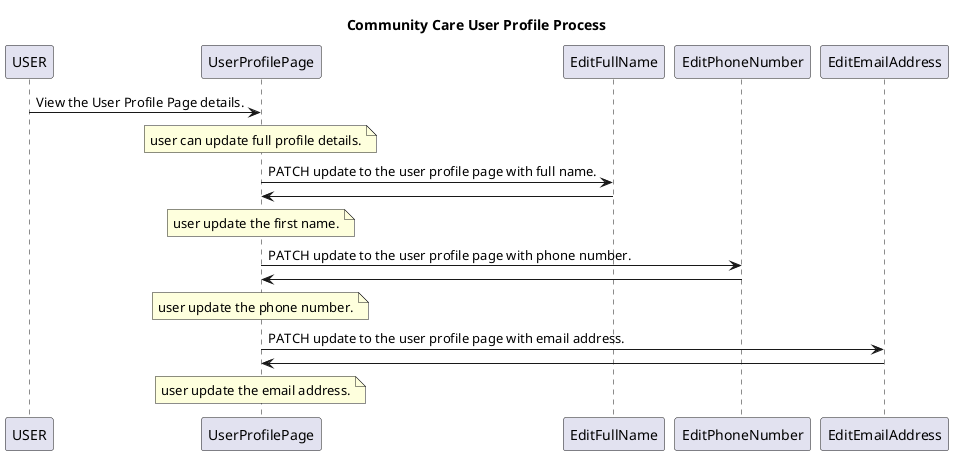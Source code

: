@startuml

title Community Care User Profile Process

USER -> UserProfilePage: View the User Profile Page details.
note over UserProfilePage: user can update full profile details.
UserProfilePage -> EditFullName: PATCH update to the user profile page with full name.
EditFullName -> UserProfilePage:
note over UserProfilePage: user update the first name.
UserProfilePage -> EditPhoneNumber: PATCH update to the user profile page with phone number.
EditPhoneNumber -> UserProfilePage:
note over UserProfilePage: user update the phone number.
UserProfilePage -> EditEmailAddress: PATCH update to the user profile page with email address.
EditEmailAddress -> UserProfilePage:
note over UserProfilePage: user update the email address.
@enduml
